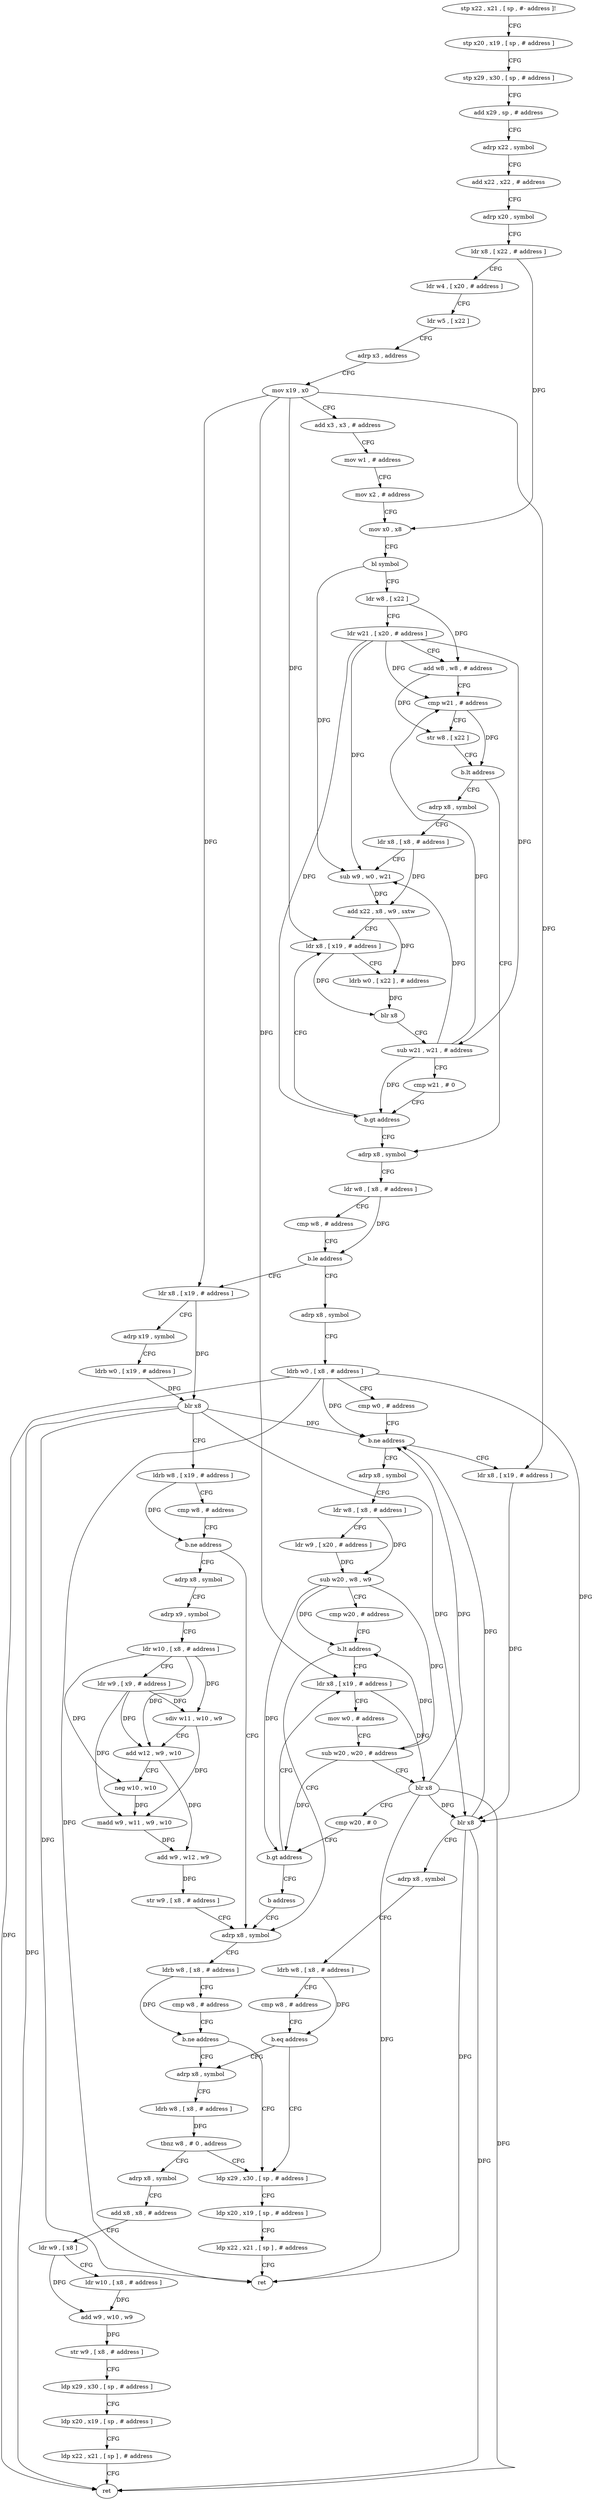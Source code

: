 digraph "func" {
"4220100" [label = "stp x22 , x21 , [ sp , #- address ]!" ]
"4220104" [label = "stp x20 , x19 , [ sp , # address ]" ]
"4220108" [label = "stp x29 , x30 , [ sp , # address ]" ]
"4220112" [label = "add x29 , sp , # address" ]
"4220116" [label = "adrp x22 , symbol" ]
"4220120" [label = "add x22 , x22 , # address" ]
"4220124" [label = "adrp x20 , symbol" ]
"4220128" [label = "ldr x8 , [ x22 , # address ]" ]
"4220132" [label = "ldr w4 , [ x20 , # address ]" ]
"4220136" [label = "ldr w5 , [ x22 ]" ]
"4220140" [label = "adrp x3 , address" ]
"4220144" [label = "mov x19 , x0" ]
"4220148" [label = "add x3 , x3 , # address" ]
"4220152" [label = "mov w1 , # address" ]
"4220156" [label = "mov x2 , # address" ]
"4220160" [label = "mov x0 , x8" ]
"4220164" [label = "bl symbol" ]
"4220168" [label = "ldr w8 , [ x22 ]" ]
"4220172" [label = "ldr w21 , [ x20 , # address ]" ]
"4220176" [label = "add w8 , w8 , # address" ]
"4220180" [label = "cmp w21 , # address" ]
"4220184" [label = "str w8 , [ x22 ]" ]
"4220188" [label = "b.lt address" ]
"4220232" [label = "adrp x8 , symbol" ]
"4220192" [label = "adrp x8 , symbol" ]
"4220236" [label = "ldr w8 , [ x8 , # address ]" ]
"4220240" [label = "cmp w8 , # address" ]
"4220244" [label = "b.le address" ]
"4220316" [label = "ldr x8 , [ x19 , # address ]" ]
"4220248" [label = "adrp x8 , symbol" ]
"4220196" [label = "ldr x8 , [ x8 , # address ]" ]
"4220200" [label = "sub w9 , w0 , w21" ]
"4220204" [label = "add x22 , x8 , w9 , sxtw" ]
"4220208" [label = "ldr x8 , [ x19 , # address ]" ]
"4220320" [label = "adrp x19 , symbol" ]
"4220324" [label = "ldrb w0 , [ x19 , # address ]" ]
"4220328" [label = "blr x8" ]
"4220332" [label = "ldrb w8 , [ x19 , # address ]" ]
"4220336" [label = "cmp w8 , # address" ]
"4220340" [label = "b.ne address" ]
"4220384" [label = "adrp x8 , symbol" ]
"4220344" [label = "adrp x8 , symbol" ]
"4220252" [label = "ldrb w0 , [ x8 , # address ]" ]
"4220256" [label = "cmp w0 , # address" ]
"4220260" [label = "b.ne address" ]
"4220452" [label = "ldr x8 , [ x19 , # address ]" ]
"4220264" [label = "adrp x8 , symbol" ]
"4220212" [label = "ldrb w0 , [ x22 ] , # address" ]
"4220216" [label = "blr x8" ]
"4220220" [label = "sub w21 , w21 , # address" ]
"4220224" [label = "cmp w21 , # 0" ]
"4220228" [label = "b.gt address" ]
"4220388" [label = "ldrb w8 , [ x8 , # address ]" ]
"4220392" [label = "cmp w8 , # address" ]
"4220396" [label = "b.ne address" ]
"4220476" [label = "ldp x29 , x30 , [ sp , # address ]" ]
"4220400" [label = "adrp x8 , symbol" ]
"4220348" [label = "adrp x9 , symbol" ]
"4220352" [label = "ldr w10 , [ x8 , # address ]" ]
"4220356" [label = "ldr w9 , [ x9 , # address ]" ]
"4220360" [label = "sdiv w11 , w10 , w9" ]
"4220364" [label = "add w12 , w9 , w10" ]
"4220368" [label = "neg w10 , w10" ]
"4220372" [label = "madd w9 , w11 , w9 , w10" ]
"4220376" [label = "add w9 , w12 , w9" ]
"4220380" [label = "str w9 , [ x8 , # address ]" ]
"4220456" [label = "blr x8" ]
"4220460" [label = "adrp x8 , symbol" ]
"4220464" [label = "ldrb w8 , [ x8 , # address ]" ]
"4220468" [label = "cmp w8 , # address" ]
"4220472" [label = "b.eq address" ]
"4220268" [label = "ldr w8 , [ x8 , # address ]" ]
"4220272" [label = "ldr w9 , [ x20 , # address ]" ]
"4220276" [label = "sub w20 , w8 , w9" ]
"4220280" [label = "cmp w20 , # address" ]
"4220284" [label = "b.lt address" ]
"4220288" [label = "ldr x8 , [ x19 , # address ]" ]
"4220480" [label = "ldp x20 , x19 , [ sp , # address ]" ]
"4220484" [label = "ldp x22 , x21 , [ sp ] , # address" ]
"4220488" [label = "ret" ]
"4220404" [label = "ldrb w8 , [ x8 , # address ]" ]
"4220408" [label = "tbnz w8 , # 0 , address" ]
"4220412" [label = "adrp x8 , symbol" ]
"4220292" [label = "mov w0 , # address" ]
"4220296" [label = "sub w20 , w20 , # address" ]
"4220300" [label = "blr x8" ]
"4220304" [label = "cmp w20 , # 0" ]
"4220308" [label = "b.gt address" ]
"4220312" [label = "b address" ]
"4220416" [label = "add x8 , x8 , # address" ]
"4220420" [label = "ldr w9 , [ x8 ]" ]
"4220424" [label = "ldr w10 , [ x8 , # address ]" ]
"4220428" [label = "add w9 , w10 , w9" ]
"4220432" [label = "str w9 , [ x8 , # address ]" ]
"4220436" [label = "ldp x29 , x30 , [ sp , # address ]" ]
"4220440" [label = "ldp x20 , x19 , [ sp , # address ]" ]
"4220444" [label = "ldp x22 , x21 , [ sp ] , # address" ]
"4220448" [label = "ret" ]
"4220100" -> "4220104" [ label = "CFG" ]
"4220104" -> "4220108" [ label = "CFG" ]
"4220108" -> "4220112" [ label = "CFG" ]
"4220112" -> "4220116" [ label = "CFG" ]
"4220116" -> "4220120" [ label = "CFG" ]
"4220120" -> "4220124" [ label = "CFG" ]
"4220124" -> "4220128" [ label = "CFG" ]
"4220128" -> "4220132" [ label = "CFG" ]
"4220128" -> "4220160" [ label = "DFG" ]
"4220132" -> "4220136" [ label = "CFG" ]
"4220136" -> "4220140" [ label = "CFG" ]
"4220140" -> "4220144" [ label = "CFG" ]
"4220144" -> "4220148" [ label = "CFG" ]
"4220144" -> "4220316" [ label = "DFG" ]
"4220144" -> "4220208" [ label = "DFG" ]
"4220144" -> "4220452" [ label = "DFG" ]
"4220144" -> "4220288" [ label = "DFG" ]
"4220148" -> "4220152" [ label = "CFG" ]
"4220152" -> "4220156" [ label = "CFG" ]
"4220156" -> "4220160" [ label = "CFG" ]
"4220160" -> "4220164" [ label = "CFG" ]
"4220164" -> "4220168" [ label = "CFG" ]
"4220164" -> "4220200" [ label = "DFG" ]
"4220168" -> "4220172" [ label = "CFG" ]
"4220168" -> "4220176" [ label = "DFG" ]
"4220172" -> "4220176" [ label = "CFG" ]
"4220172" -> "4220180" [ label = "DFG" ]
"4220172" -> "4220200" [ label = "DFG" ]
"4220172" -> "4220220" [ label = "DFG" ]
"4220172" -> "4220228" [ label = "DFG" ]
"4220176" -> "4220180" [ label = "CFG" ]
"4220176" -> "4220184" [ label = "DFG" ]
"4220180" -> "4220184" [ label = "CFG" ]
"4220180" -> "4220188" [ label = "DFG" ]
"4220184" -> "4220188" [ label = "CFG" ]
"4220188" -> "4220232" [ label = "CFG" ]
"4220188" -> "4220192" [ label = "CFG" ]
"4220232" -> "4220236" [ label = "CFG" ]
"4220192" -> "4220196" [ label = "CFG" ]
"4220236" -> "4220240" [ label = "CFG" ]
"4220236" -> "4220244" [ label = "DFG" ]
"4220240" -> "4220244" [ label = "CFG" ]
"4220244" -> "4220316" [ label = "CFG" ]
"4220244" -> "4220248" [ label = "CFG" ]
"4220316" -> "4220320" [ label = "CFG" ]
"4220316" -> "4220328" [ label = "DFG" ]
"4220248" -> "4220252" [ label = "CFG" ]
"4220196" -> "4220200" [ label = "CFG" ]
"4220196" -> "4220204" [ label = "DFG" ]
"4220200" -> "4220204" [ label = "DFG" ]
"4220204" -> "4220208" [ label = "CFG" ]
"4220204" -> "4220212" [ label = "DFG" ]
"4220208" -> "4220212" [ label = "CFG" ]
"4220208" -> "4220216" [ label = "DFG" ]
"4220320" -> "4220324" [ label = "CFG" ]
"4220324" -> "4220328" [ label = "DFG" ]
"4220328" -> "4220332" [ label = "CFG" ]
"4220328" -> "4220260" [ label = "DFG" ]
"4220328" -> "4220456" [ label = "DFG" ]
"4220328" -> "4220488" [ label = "DFG" ]
"4220328" -> "4220448" [ label = "DFG" ]
"4220332" -> "4220336" [ label = "CFG" ]
"4220332" -> "4220340" [ label = "DFG" ]
"4220336" -> "4220340" [ label = "CFG" ]
"4220340" -> "4220384" [ label = "CFG" ]
"4220340" -> "4220344" [ label = "CFG" ]
"4220384" -> "4220388" [ label = "CFG" ]
"4220344" -> "4220348" [ label = "CFG" ]
"4220252" -> "4220256" [ label = "CFG" ]
"4220252" -> "4220260" [ label = "DFG" ]
"4220252" -> "4220456" [ label = "DFG" ]
"4220252" -> "4220488" [ label = "DFG" ]
"4220252" -> "4220448" [ label = "DFG" ]
"4220256" -> "4220260" [ label = "CFG" ]
"4220260" -> "4220452" [ label = "CFG" ]
"4220260" -> "4220264" [ label = "CFG" ]
"4220452" -> "4220456" [ label = "DFG" ]
"4220264" -> "4220268" [ label = "CFG" ]
"4220212" -> "4220216" [ label = "DFG" ]
"4220216" -> "4220220" [ label = "CFG" ]
"4220220" -> "4220224" [ label = "CFG" ]
"4220220" -> "4220180" [ label = "DFG" ]
"4220220" -> "4220200" [ label = "DFG" ]
"4220220" -> "4220228" [ label = "DFG" ]
"4220224" -> "4220228" [ label = "CFG" ]
"4220228" -> "4220208" [ label = "CFG" ]
"4220228" -> "4220232" [ label = "CFG" ]
"4220388" -> "4220392" [ label = "CFG" ]
"4220388" -> "4220396" [ label = "DFG" ]
"4220392" -> "4220396" [ label = "CFG" ]
"4220396" -> "4220476" [ label = "CFG" ]
"4220396" -> "4220400" [ label = "CFG" ]
"4220476" -> "4220480" [ label = "CFG" ]
"4220400" -> "4220404" [ label = "CFG" ]
"4220348" -> "4220352" [ label = "CFG" ]
"4220352" -> "4220356" [ label = "CFG" ]
"4220352" -> "4220360" [ label = "DFG" ]
"4220352" -> "4220364" [ label = "DFG" ]
"4220352" -> "4220368" [ label = "DFG" ]
"4220356" -> "4220360" [ label = "DFG" ]
"4220356" -> "4220364" [ label = "DFG" ]
"4220356" -> "4220372" [ label = "DFG" ]
"4220360" -> "4220364" [ label = "CFG" ]
"4220360" -> "4220372" [ label = "DFG" ]
"4220364" -> "4220368" [ label = "CFG" ]
"4220364" -> "4220376" [ label = "DFG" ]
"4220368" -> "4220372" [ label = "DFG" ]
"4220372" -> "4220376" [ label = "DFG" ]
"4220376" -> "4220380" [ label = "DFG" ]
"4220380" -> "4220384" [ label = "CFG" ]
"4220456" -> "4220460" [ label = "CFG" ]
"4220456" -> "4220260" [ label = "DFG" ]
"4220456" -> "4220488" [ label = "DFG" ]
"4220456" -> "4220448" [ label = "DFG" ]
"4220460" -> "4220464" [ label = "CFG" ]
"4220464" -> "4220468" [ label = "CFG" ]
"4220464" -> "4220472" [ label = "DFG" ]
"4220468" -> "4220472" [ label = "CFG" ]
"4220472" -> "4220400" [ label = "CFG" ]
"4220472" -> "4220476" [ label = "CFG" ]
"4220268" -> "4220272" [ label = "CFG" ]
"4220268" -> "4220276" [ label = "DFG" ]
"4220272" -> "4220276" [ label = "DFG" ]
"4220276" -> "4220280" [ label = "CFG" ]
"4220276" -> "4220284" [ label = "DFG" ]
"4220276" -> "4220296" [ label = "DFG" ]
"4220276" -> "4220308" [ label = "DFG" ]
"4220280" -> "4220284" [ label = "CFG" ]
"4220284" -> "4220384" [ label = "CFG" ]
"4220284" -> "4220288" [ label = "CFG" ]
"4220288" -> "4220292" [ label = "CFG" ]
"4220288" -> "4220300" [ label = "DFG" ]
"4220480" -> "4220484" [ label = "CFG" ]
"4220484" -> "4220488" [ label = "CFG" ]
"4220404" -> "4220408" [ label = "DFG" ]
"4220408" -> "4220476" [ label = "CFG" ]
"4220408" -> "4220412" [ label = "CFG" ]
"4220412" -> "4220416" [ label = "CFG" ]
"4220292" -> "4220296" [ label = "CFG" ]
"4220296" -> "4220300" [ label = "CFG" ]
"4220296" -> "4220284" [ label = "DFG" ]
"4220296" -> "4220308" [ label = "DFG" ]
"4220300" -> "4220304" [ label = "CFG" ]
"4220300" -> "4220260" [ label = "DFG" ]
"4220300" -> "4220456" [ label = "DFG" ]
"4220300" -> "4220488" [ label = "DFG" ]
"4220300" -> "4220448" [ label = "DFG" ]
"4220304" -> "4220308" [ label = "CFG" ]
"4220308" -> "4220288" [ label = "CFG" ]
"4220308" -> "4220312" [ label = "CFG" ]
"4220312" -> "4220384" [ label = "CFG" ]
"4220416" -> "4220420" [ label = "CFG" ]
"4220420" -> "4220424" [ label = "CFG" ]
"4220420" -> "4220428" [ label = "DFG" ]
"4220424" -> "4220428" [ label = "DFG" ]
"4220428" -> "4220432" [ label = "DFG" ]
"4220432" -> "4220436" [ label = "CFG" ]
"4220436" -> "4220440" [ label = "CFG" ]
"4220440" -> "4220444" [ label = "CFG" ]
"4220444" -> "4220448" [ label = "CFG" ]
}
